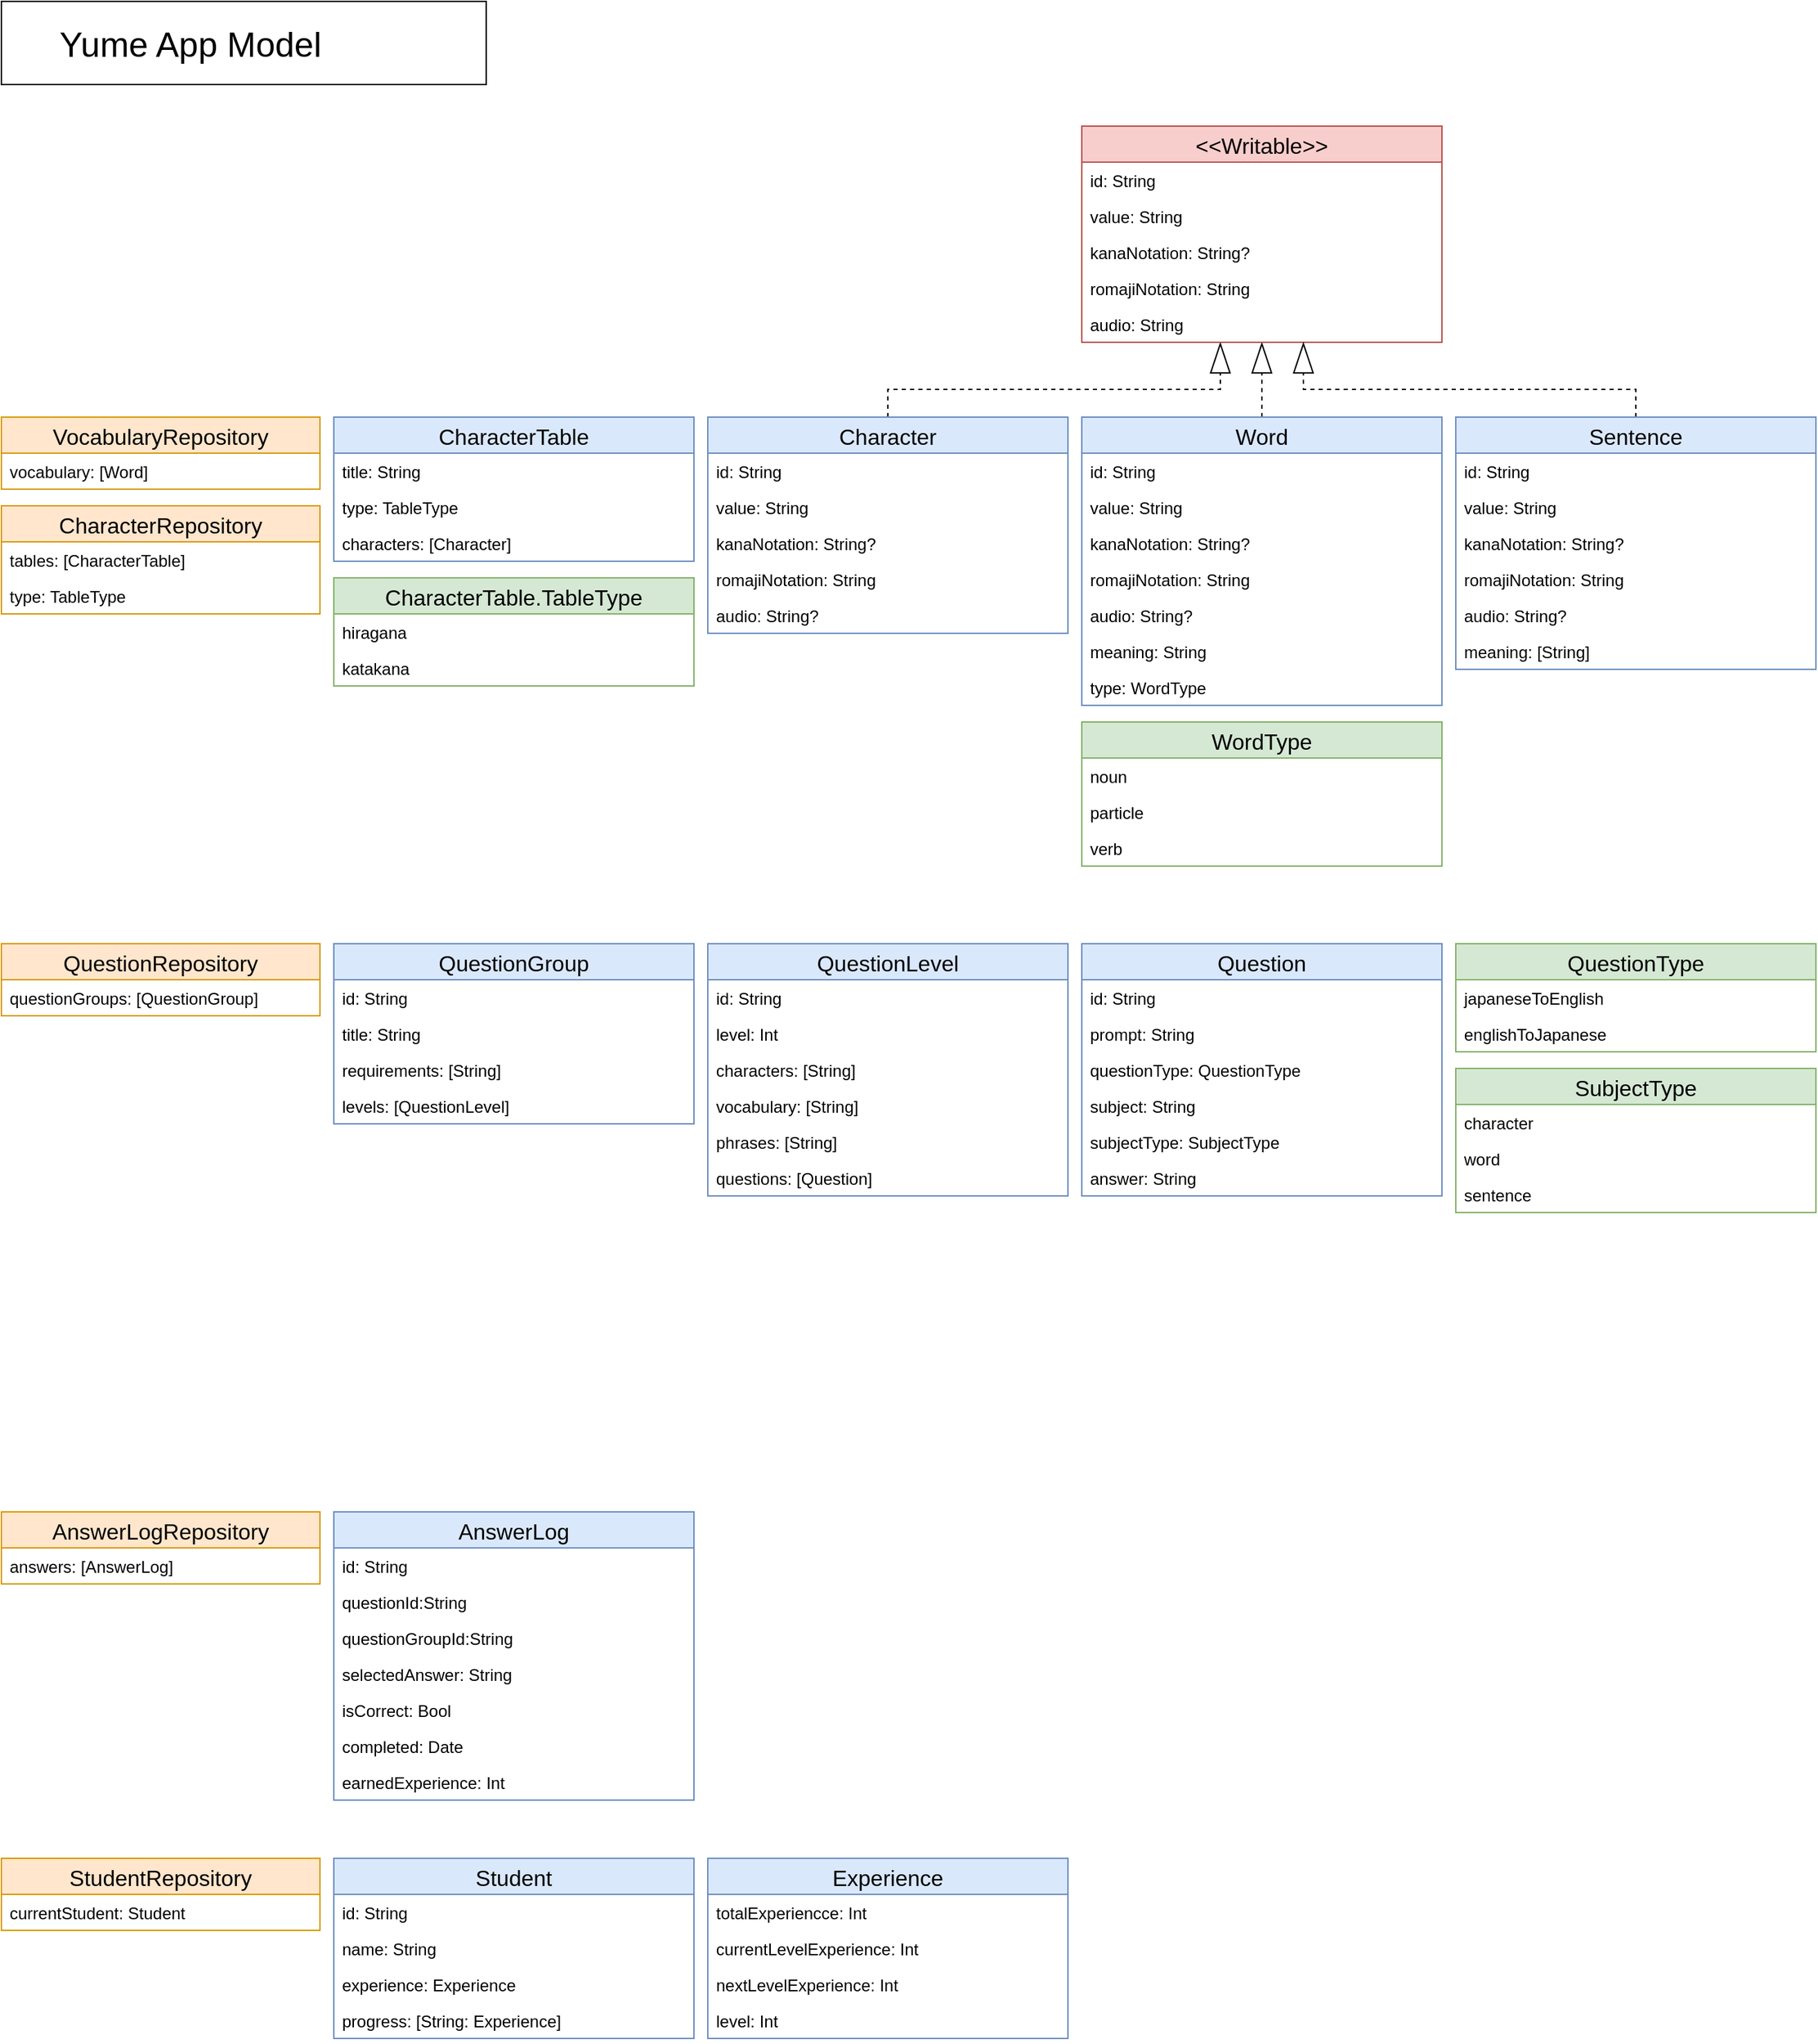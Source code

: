 <mxfile version="12.6.2" type="device"><diagram id="8ukho09movLcisT_4IBn" name="Page-1"><mxGraphModel dx="1650" dy="948" grid="1" gridSize="10" guides="1" tooltips="1" connect="1" arrows="1" fold="1" page="1" pageScale="1" pageWidth="2550" pageHeight="1100" math="0" shadow="0"><root><mxCell id="0"/><mxCell id="1" parent="0"/><mxCell id="_fTM95hlGBz86pGKNipH-49" style="edgeStyle=orthogonalEdgeStyle;rounded=0;orthogonalLoop=1;jettySize=auto;html=1;fontSize=25;dashed=1;endArrow=blockThin;endFill=0;endSize=20;" parent="1" source="_fTM95hlGBz86pGKNipH-1" target="_fTM95hlGBz86pGKNipH-36" edge="1"><mxGeometry relative="1" as="geometry"><Array as="points"><mxPoint x="660" y="300"/><mxPoint x="900" y="300"/></Array></mxGeometry></mxCell><mxCell id="_fTM95hlGBz86pGKNipH-1" value="Character" style="swimlane;fontStyle=0;childLayout=stackLayout;horizontal=1;startSize=26;horizontalStack=0;resizeParent=1;resizeParentMax=0;resizeLast=0;collapsible=1;marginBottom=0;fillColor=#dae8fc;strokeColor=#6c8ebf;fontSize=16;" parent="1" vertex="1"><mxGeometry x="530" y="320" width="260" height="156" as="geometry"/></mxCell><mxCell id="_fTM95hlGBz86pGKNipH-17" value="id: String" style="text;align=left;verticalAlign=top;spacingLeft=4;spacingRight=4;overflow=hidden;rotatable=0;points=[[0,0.5],[1,0.5]];portConstraint=eastwest;" parent="_fTM95hlGBz86pGKNipH-1" vertex="1"><mxGeometry y="26" width="260" height="26" as="geometry"/></mxCell><mxCell id="_fTM95hlGBz86pGKNipH-19" value="value: String" style="text;align=left;verticalAlign=top;spacingLeft=4;spacingRight=4;overflow=hidden;rotatable=0;points=[[0,0.5],[1,0.5]];portConstraint=eastwest;" parent="_fTM95hlGBz86pGKNipH-1" vertex="1"><mxGeometry y="52" width="260" height="26" as="geometry"/></mxCell><mxCell id="_fTM95hlGBz86pGKNipH-20" value="kanaNotation: String?" style="text;align=left;verticalAlign=top;spacingLeft=4;spacingRight=4;overflow=hidden;rotatable=0;points=[[0,0.5],[1,0.5]];portConstraint=eastwest;" parent="_fTM95hlGBz86pGKNipH-1" vertex="1"><mxGeometry y="78" width="260" height="26" as="geometry"/></mxCell><mxCell id="_fTM95hlGBz86pGKNipH-18" value="romajiNotation: String" style="text;align=left;verticalAlign=top;spacingLeft=4;spacingRight=4;overflow=hidden;rotatable=0;points=[[0,0.5],[1,0.5]];portConstraint=eastwest;" parent="_fTM95hlGBz86pGKNipH-1" vertex="1"><mxGeometry y="104" width="260" height="26" as="geometry"/></mxCell><mxCell id="_fTM95hlGBz86pGKNipH-21" value="audio: String?" style="text;align=left;verticalAlign=top;spacingLeft=4;spacingRight=4;overflow=hidden;rotatable=0;points=[[0,0.5],[1,0.5]];portConstraint=eastwest;" parent="_fTM95hlGBz86pGKNipH-1" vertex="1"><mxGeometry y="130" width="260" height="26" as="geometry"/></mxCell><mxCell id="_fTM95hlGBz86pGKNipH-50" style="edgeStyle=orthogonalEdgeStyle;rounded=0;orthogonalLoop=1;jettySize=auto;html=1;fontSize=25;dashed=1;endArrow=blockThin;endFill=0;endSize=20;exitX=0.5;exitY=0;exitDx=0;exitDy=0;" parent="1" source="_fTM95hlGBz86pGKNipH-5" target="_fTM95hlGBz86pGKNipH-36" edge="1"><mxGeometry relative="1" as="geometry"><Array as="points"><mxPoint x="930" y="320"/><mxPoint x="930" y="320"/></Array></mxGeometry></mxCell><mxCell id="_fTM95hlGBz86pGKNipH-5" value="Word" style="swimlane;fontStyle=0;childLayout=stackLayout;horizontal=1;startSize=26;horizontalStack=0;resizeParent=1;resizeParentMax=0;resizeLast=0;collapsible=1;marginBottom=0;fillColor=#dae8fc;strokeColor=#6c8ebf;fontSize=16;" parent="1" vertex="1"><mxGeometry x="800" y="320" width="260" height="208" as="geometry"/></mxCell><mxCell id="_fTM95hlGBz86pGKNipH-6" value="id: String" style="text;align=left;verticalAlign=top;spacingLeft=4;spacingRight=4;overflow=hidden;rotatable=0;points=[[0,0.5],[1,0.5]];portConstraint=eastwest;" parent="_fTM95hlGBz86pGKNipH-5" vertex="1"><mxGeometry y="26" width="260" height="26" as="geometry"/></mxCell><mxCell id="VTPUq92XnDuq-sjGf8QF-19" value="value: String" style="text;align=left;verticalAlign=top;spacingLeft=4;spacingRight=4;overflow=hidden;rotatable=0;points=[[0,0.5],[1,0.5]];portConstraint=eastwest;" vertex="1" parent="_fTM95hlGBz86pGKNipH-5"><mxGeometry y="52" width="260" height="26" as="geometry"/></mxCell><mxCell id="_fTM95hlGBz86pGKNipH-7" value="kanaNotation: String?" style="text;align=left;verticalAlign=top;spacingLeft=4;spacingRight=4;overflow=hidden;rotatable=0;points=[[0,0.5],[1,0.5]];portConstraint=eastwest;" parent="_fTM95hlGBz86pGKNipH-5" vertex="1"><mxGeometry y="78" width="260" height="26" as="geometry"/></mxCell><mxCell id="_fTM95hlGBz86pGKNipH-14" value="romajiNotation: String" style="text;align=left;verticalAlign=top;spacingLeft=4;spacingRight=4;overflow=hidden;rotatable=0;points=[[0,0.5],[1,0.5]];portConstraint=eastwest;" parent="_fTM95hlGBz86pGKNipH-5" vertex="1"><mxGeometry y="104" width="260" height="26" as="geometry"/></mxCell><mxCell id="_fTM95hlGBz86pGKNipH-13" value="audio: String?" style="text;align=left;verticalAlign=top;spacingLeft=4;spacingRight=4;overflow=hidden;rotatable=0;points=[[0,0.5],[1,0.5]];portConstraint=eastwest;" parent="_fTM95hlGBz86pGKNipH-5" vertex="1"><mxGeometry y="130" width="260" height="26" as="geometry"/></mxCell><mxCell id="_fTM95hlGBz86pGKNipH-22" value="meaning: String&#xA;" style="text;align=left;verticalAlign=top;spacingLeft=4;spacingRight=4;overflow=hidden;rotatable=0;points=[[0,0.5],[1,0.5]];portConstraint=eastwest;" parent="_fTM95hlGBz86pGKNipH-5" vertex="1"><mxGeometry y="156" width="260" height="26" as="geometry"/></mxCell><mxCell id="VTPUq92XnDuq-sjGf8QF-28" value="type: WordType" style="text;align=left;verticalAlign=top;spacingLeft=4;spacingRight=4;overflow=hidden;rotatable=0;points=[[0,0.5],[1,0.5]];portConstraint=eastwest;" vertex="1" parent="_fTM95hlGBz86pGKNipH-5"><mxGeometry y="182" width="260" height="26" as="geometry"/></mxCell><mxCell id="_fTM95hlGBz86pGKNipH-32" value="WordType" style="swimlane;fontStyle=0;childLayout=stackLayout;horizontal=1;startSize=26;horizontalStack=0;resizeParent=1;resizeParentMax=0;resizeLast=0;collapsible=1;marginBottom=0;fillColor=#d5e8d4;strokeColor=#82b366;fontSize=16;" parent="1" vertex="1"><mxGeometry x="800" y="540" width="260" height="104" as="geometry"/></mxCell><mxCell id="_fTM95hlGBz86pGKNipH-33" value="noun" style="text;align=left;verticalAlign=top;spacingLeft=4;spacingRight=4;overflow=hidden;rotatable=0;points=[[0,0.5],[1,0.5]];portConstraint=eastwest;" parent="_fTM95hlGBz86pGKNipH-32" vertex="1"><mxGeometry y="26" width="260" height="26" as="geometry"/></mxCell><mxCell id="_fTM95hlGBz86pGKNipH-34" value="particle" style="text;align=left;verticalAlign=top;spacingLeft=4;spacingRight=4;overflow=hidden;rotatable=0;points=[[0,0.5],[1,0.5]];portConstraint=eastwest;" parent="_fTM95hlGBz86pGKNipH-32" vertex="1"><mxGeometry y="52" width="260" height="26" as="geometry"/></mxCell><mxCell id="_fTM95hlGBz86pGKNipH-35" value="verb" style="text;align=left;verticalAlign=top;spacingLeft=4;spacingRight=4;overflow=hidden;rotatable=0;points=[[0,0.5],[1,0.5]];portConstraint=eastwest;" parent="_fTM95hlGBz86pGKNipH-32" vertex="1"><mxGeometry y="78" width="260" height="26" as="geometry"/></mxCell><mxCell id="_fTM95hlGBz86pGKNipH-36" value="&lt;&lt;Writable&gt;&gt;" style="swimlane;fontStyle=0;childLayout=stackLayout;horizontal=1;startSize=26;fillColor=#f8cecc;horizontalStack=0;resizeParent=1;resizeParentMax=0;resizeLast=0;collapsible=1;marginBottom=0;strokeColor=#b85450;fontSize=16;" parent="1" vertex="1"><mxGeometry x="800" y="110" width="260" height="156" as="geometry"/></mxCell><mxCell id="_fTM95hlGBz86pGKNipH-37" value="id: String" style="text;strokeColor=none;fillColor=none;align=left;verticalAlign=top;spacingLeft=4;spacingRight=4;overflow=hidden;rotatable=0;points=[[0,0.5],[1,0.5]];portConstraint=eastwest;" parent="_fTM95hlGBz86pGKNipH-36" vertex="1"><mxGeometry y="26" width="260" height="26" as="geometry"/></mxCell><mxCell id="_fTM95hlGBz86pGKNipH-38" value="value: String" style="text;strokeColor=none;fillColor=none;align=left;verticalAlign=top;spacingLeft=4;spacingRight=4;overflow=hidden;rotatable=0;points=[[0,0.5],[1,0.5]];portConstraint=eastwest;" parent="_fTM95hlGBz86pGKNipH-36" vertex="1"><mxGeometry y="52" width="260" height="26" as="geometry"/></mxCell><mxCell id="_fTM95hlGBz86pGKNipH-39" value="kanaNotation: String?" style="text;strokeColor=none;fillColor=none;align=left;verticalAlign=top;spacingLeft=4;spacingRight=4;overflow=hidden;rotatable=0;points=[[0,0.5],[1,0.5]];portConstraint=eastwest;" parent="_fTM95hlGBz86pGKNipH-36" vertex="1"><mxGeometry y="78" width="260" height="26" as="geometry"/></mxCell><mxCell id="_fTM95hlGBz86pGKNipH-40" value="romajiNotation: String" style="text;strokeColor=none;fillColor=none;align=left;verticalAlign=top;spacingLeft=4;spacingRight=4;overflow=hidden;rotatable=0;points=[[0,0.5],[1,0.5]];portConstraint=eastwest;" parent="_fTM95hlGBz86pGKNipH-36" vertex="1"><mxGeometry y="104" width="260" height="26" as="geometry"/></mxCell><mxCell id="_fTM95hlGBz86pGKNipH-41" value="audio: String" style="text;strokeColor=none;fillColor=none;align=left;verticalAlign=top;spacingLeft=4;spacingRight=4;overflow=hidden;rotatable=0;points=[[0,0.5],[1,0.5]];portConstraint=eastwest;" parent="_fTM95hlGBz86pGKNipH-36" vertex="1"><mxGeometry y="130" width="260" height="26" as="geometry"/></mxCell><mxCell id="_fTM95hlGBz86pGKNipH-42" value="Yume App Model" style="rounded=0;whiteSpace=wrap;html=1;align=left;spacingLeft=40;fontSize=25;" parent="1" vertex="1"><mxGeometry x="20" y="20" width="350" height="60" as="geometry"/></mxCell><mxCell id="_fTM95hlGBz86pGKNipH-53" value="VocabularyRepository" style="swimlane;fontStyle=0;childLayout=stackLayout;horizontal=1;startSize=26;fillColor=#ffe6cc;horizontalStack=0;resizeParent=1;resizeParentMax=0;resizeLast=0;collapsible=1;marginBottom=0;fontSize=16;align=center;strokeColor=#d79b00;" parent="1" vertex="1"><mxGeometry x="20" y="320" width="230" height="52" as="geometry"/></mxCell><mxCell id="_fTM95hlGBz86pGKNipH-54" value="vocabulary: [Word]" style="text;strokeColor=none;fillColor=none;align=left;verticalAlign=top;spacingLeft=4;spacingRight=4;overflow=hidden;rotatable=0;points=[[0,0.5],[1,0.5]];portConstraint=eastwest;" parent="_fTM95hlGBz86pGKNipH-53" vertex="1"><mxGeometry y="26" width="230" height="26" as="geometry"/></mxCell><mxCell id="_fTM95hlGBz86pGKNipH-57" value="CharacterRepository" style="swimlane;fontStyle=0;childLayout=stackLayout;horizontal=1;startSize=26;fillColor=#ffe6cc;horizontalStack=0;resizeParent=1;resizeParentMax=0;resizeLast=0;collapsible=1;marginBottom=0;fontSize=16;align=center;strokeColor=#d79b00;" parent="1" vertex="1"><mxGeometry x="20" y="384" width="230" height="78" as="geometry"/></mxCell><mxCell id="_fTM95hlGBz86pGKNipH-58" value="tables: [CharacterTable]" style="text;strokeColor=none;fillColor=none;align=left;verticalAlign=top;spacingLeft=4;spacingRight=4;overflow=hidden;rotatable=0;points=[[0,0.5],[1,0.5]];portConstraint=eastwest;" parent="_fTM95hlGBz86pGKNipH-57" vertex="1"><mxGeometry y="26" width="230" height="26" as="geometry"/></mxCell><mxCell id="_fTM95hlGBz86pGKNipH-59" value="type: TableType" style="text;strokeColor=none;fillColor=none;align=left;verticalAlign=top;spacingLeft=4;spacingRight=4;overflow=hidden;rotatable=0;points=[[0,0.5],[1,0.5]];portConstraint=eastwest;" parent="_fTM95hlGBz86pGKNipH-57" vertex="1"><mxGeometry y="52" width="230" height="26" as="geometry"/></mxCell><mxCell id="_fTM95hlGBz86pGKNipH-60" value="CharacterTable.TableType" style="swimlane;fontStyle=0;childLayout=stackLayout;horizontal=1;startSize=26;horizontalStack=0;resizeParent=1;resizeParentMax=0;resizeLast=0;collapsible=1;marginBottom=0;fillColor=#d5e8d4;strokeColor=#82b366;fontSize=16;" parent="1" vertex="1"><mxGeometry x="260" y="436" width="260" height="78" as="geometry"/></mxCell><mxCell id="_fTM95hlGBz86pGKNipH-61" value="hiragana" style="text;align=left;verticalAlign=top;spacingLeft=4;spacingRight=4;overflow=hidden;rotatable=0;points=[[0,0.5],[1,0.5]];portConstraint=eastwest;" parent="_fTM95hlGBz86pGKNipH-60" vertex="1"><mxGeometry y="26" width="260" height="26" as="geometry"/></mxCell><mxCell id="_fTM95hlGBz86pGKNipH-62" value="katakana" style="text;align=left;verticalAlign=top;spacingLeft=4;spacingRight=4;overflow=hidden;rotatable=0;points=[[0,0.5],[1,0.5]];portConstraint=eastwest;" parent="_fTM95hlGBz86pGKNipH-60" vertex="1"><mxGeometry y="52" width="260" height="26" as="geometry"/></mxCell><mxCell id="_fTM95hlGBz86pGKNipH-64" value="Question" style="swimlane;fontStyle=0;childLayout=stackLayout;horizontal=1;startSize=26;horizontalStack=0;resizeParent=1;resizeParentMax=0;resizeLast=0;collapsible=1;marginBottom=0;fillColor=#dae8fc;strokeColor=#6c8ebf;fontSize=16;" parent="1" vertex="1"><mxGeometry x="800" y="700" width="260" height="182" as="geometry"/></mxCell><mxCell id="_fTM95hlGBz86pGKNipH-65" value="id: String" style="text;align=left;verticalAlign=top;spacingLeft=4;spacingRight=4;overflow=hidden;rotatable=0;points=[[0,0.5],[1,0.5]];portConstraint=eastwest;" parent="_fTM95hlGBz86pGKNipH-64" vertex="1"><mxGeometry y="26" width="260" height="26" as="geometry"/></mxCell><mxCell id="_fTM95hlGBz86pGKNipH-66" value="prompt: String" style="text;align=left;verticalAlign=top;spacingLeft=4;spacingRight=4;overflow=hidden;rotatable=0;points=[[0,0.5],[1,0.5]];portConstraint=eastwest;" parent="_fTM95hlGBz86pGKNipH-64" vertex="1"><mxGeometry y="52" width="260" height="26" as="geometry"/></mxCell><mxCell id="_fTM95hlGBz86pGKNipH-68" value="questionType: QuestionType" style="text;align=left;verticalAlign=top;spacingLeft=4;spacingRight=4;overflow=hidden;rotatable=0;points=[[0,0.5],[1,0.5]];portConstraint=eastwest;" parent="_fTM95hlGBz86pGKNipH-64" vertex="1"><mxGeometry y="78" width="260" height="26" as="geometry"/></mxCell><mxCell id="_fTM95hlGBz86pGKNipH-75" value="subject: String" style="text;align=left;verticalAlign=top;spacingLeft=4;spacingRight=4;overflow=hidden;rotatable=0;points=[[0,0.5],[1,0.5]];portConstraint=eastwest;" parent="_fTM95hlGBz86pGKNipH-64" vertex="1"><mxGeometry y="104" width="260" height="26" as="geometry"/></mxCell><mxCell id="_fTM95hlGBz86pGKNipH-82" value="subjectType: SubjectType" style="text;align=left;verticalAlign=top;spacingLeft=4;spacingRight=4;overflow=hidden;rotatable=0;points=[[0,0.5],[1,0.5]];portConstraint=eastwest;" parent="_fTM95hlGBz86pGKNipH-64" vertex="1"><mxGeometry y="130" width="260" height="26" as="geometry"/></mxCell><mxCell id="_fTM95hlGBz86pGKNipH-83" value="answer: String" style="text;align=left;verticalAlign=top;spacingLeft=4;spacingRight=4;overflow=hidden;rotatable=0;points=[[0,0.5],[1,0.5]];portConstraint=eastwest;" parent="_fTM95hlGBz86pGKNipH-64" vertex="1"><mxGeometry y="156" width="260" height="26" as="geometry"/></mxCell><mxCell id="_fTM95hlGBz86pGKNipH-71" value="SubjectType" style="swimlane;fontStyle=0;childLayout=stackLayout;horizontal=1;startSize=26;horizontalStack=0;resizeParent=1;resizeParentMax=0;resizeLast=0;collapsible=1;marginBottom=0;fillColor=#d5e8d4;strokeColor=#82b366;fontSize=16;" parent="1" vertex="1"><mxGeometry x="1070" y="790" width="260" height="104" as="geometry"/></mxCell><mxCell id="_fTM95hlGBz86pGKNipH-72" value="character" style="text;align=left;verticalAlign=top;spacingLeft=4;spacingRight=4;overflow=hidden;rotatable=0;points=[[0,0.5],[1,0.5]];portConstraint=eastwest;" parent="_fTM95hlGBz86pGKNipH-71" vertex="1"><mxGeometry y="26" width="260" height="26" as="geometry"/></mxCell><mxCell id="_fTM95hlGBz86pGKNipH-73" value="word" style="text;align=left;verticalAlign=top;spacingLeft=4;spacingRight=4;overflow=hidden;rotatable=0;points=[[0,0.5],[1,0.5]];portConstraint=eastwest;" parent="_fTM95hlGBz86pGKNipH-71" vertex="1"><mxGeometry y="52" width="260" height="26" as="geometry"/></mxCell><mxCell id="_fTM95hlGBz86pGKNipH-79" value="sentence" style="text;align=left;verticalAlign=top;spacingLeft=4;spacingRight=4;overflow=hidden;rotatable=0;points=[[0,0.5],[1,0.5]];portConstraint=eastwest;" parent="_fTM95hlGBz86pGKNipH-71" vertex="1"><mxGeometry y="78" width="260" height="26" as="geometry"/></mxCell><mxCell id="_fTM95hlGBz86pGKNipH-76" value="QuestionType" style="swimlane;fontStyle=0;childLayout=stackLayout;horizontal=1;startSize=26;horizontalStack=0;resizeParent=1;resizeParentMax=0;resizeLast=0;collapsible=1;marginBottom=0;fillColor=#d5e8d4;strokeColor=#82b366;fontSize=16;" parent="1" vertex="1"><mxGeometry x="1070" y="700" width="260" height="78" as="geometry"/></mxCell><mxCell id="_fTM95hlGBz86pGKNipH-77" value="japaneseToEnglish" style="text;align=left;verticalAlign=top;spacingLeft=4;spacingRight=4;overflow=hidden;rotatable=0;points=[[0,0.5],[1,0.5]];portConstraint=eastwest;" parent="_fTM95hlGBz86pGKNipH-76" vertex="1"><mxGeometry y="26" width="260" height="26" as="geometry"/></mxCell><mxCell id="_fTM95hlGBz86pGKNipH-78" value="englishToJapanese" style="text;align=left;verticalAlign=top;spacingLeft=4;spacingRight=4;overflow=hidden;rotatable=0;points=[[0,0.5],[1,0.5]];portConstraint=eastwest;" parent="_fTM95hlGBz86pGKNipH-76" vertex="1"><mxGeometry y="52" width="260" height="26" as="geometry"/></mxCell><mxCell id="_fTM95hlGBz86pGKNipH-84" value="QuestionGroup" style="swimlane;fontStyle=0;childLayout=stackLayout;horizontal=1;startSize=26;horizontalStack=0;resizeParent=1;resizeParentMax=0;resizeLast=0;collapsible=1;marginBottom=0;fillColor=#dae8fc;strokeColor=#6c8ebf;fontSize=16;" parent="1" vertex="1"><mxGeometry x="260" y="700" width="260" height="130" as="geometry"/></mxCell><mxCell id="_fTM95hlGBz86pGKNipH-85" value="id: String" style="text;align=left;verticalAlign=top;spacingLeft=4;spacingRight=4;overflow=hidden;rotatable=0;points=[[0,0.5],[1,0.5]];portConstraint=eastwest;" parent="_fTM95hlGBz86pGKNipH-84" vertex="1"><mxGeometry y="26" width="260" height="26" as="geometry"/></mxCell><mxCell id="_fTM95hlGBz86pGKNipH-86" value="title: String" style="text;align=left;verticalAlign=top;spacingLeft=4;spacingRight=4;overflow=hidden;rotatable=0;points=[[0,0.5],[1,0.5]];portConstraint=eastwest;" parent="_fTM95hlGBz86pGKNipH-84" vertex="1"><mxGeometry y="52" width="260" height="26" as="geometry"/></mxCell><mxCell id="VTPUq92XnDuq-sjGf8QF-44" value="requirements: [String]" style="text;align=left;verticalAlign=top;spacingLeft=4;spacingRight=4;overflow=hidden;rotatable=0;points=[[0,0.5],[1,0.5]];portConstraint=eastwest;" vertex="1" parent="_fTM95hlGBz86pGKNipH-84"><mxGeometry y="78" width="260" height="26" as="geometry"/></mxCell><mxCell id="VTPUq92XnDuq-sjGf8QF-45" value="levels: [QuestionLevel]" style="text;align=left;verticalAlign=top;spacingLeft=4;spacingRight=4;overflow=hidden;rotatable=0;points=[[0,0.5],[1,0.5]];portConstraint=eastwest;" vertex="1" parent="_fTM95hlGBz86pGKNipH-84"><mxGeometry y="104" width="260" height="26" as="geometry"/></mxCell><mxCell id="_fTM95hlGBz86pGKNipH-91" value="AnswerLog" style="swimlane;fontStyle=0;childLayout=stackLayout;horizontal=1;startSize=26;horizontalStack=0;resizeParent=1;resizeParentMax=0;resizeLast=0;collapsible=1;marginBottom=0;fillColor=#dae8fc;strokeColor=#6c8ebf;fontSize=16;" parent="1" vertex="1"><mxGeometry x="260" y="1110" width="260" height="208" as="geometry"/></mxCell><mxCell id="_fTM95hlGBz86pGKNipH-92" value="id: String" style="text;align=left;verticalAlign=top;spacingLeft=4;spacingRight=4;overflow=hidden;rotatable=0;points=[[0,0.5],[1,0.5]];portConstraint=eastwest;" parent="_fTM95hlGBz86pGKNipH-91" vertex="1"><mxGeometry y="26" width="260" height="26" as="geometry"/></mxCell><mxCell id="_fTM95hlGBz86pGKNipH-93" value="questionId:String" style="text;align=left;verticalAlign=top;spacingLeft=4;spacingRight=4;overflow=hidden;rotatable=0;points=[[0,0.5],[1,0.5]];portConstraint=eastwest;" parent="_fTM95hlGBz86pGKNipH-91" vertex="1"><mxGeometry y="52" width="260" height="26" as="geometry"/></mxCell><mxCell id="_fTM95hlGBz86pGKNipH-94" value="questionGroupId:String" style="text;align=left;verticalAlign=top;spacingLeft=4;spacingRight=4;overflow=hidden;rotatable=0;points=[[0,0.5],[1,0.5]];portConstraint=eastwest;" parent="_fTM95hlGBz86pGKNipH-91" vertex="1"><mxGeometry y="78" width="260" height="26" as="geometry"/></mxCell><mxCell id="_fTM95hlGBz86pGKNipH-95" value="selectedAnswer: String" style="text;align=left;verticalAlign=top;spacingLeft=4;spacingRight=4;overflow=hidden;rotatable=0;points=[[0,0.5],[1,0.5]];portConstraint=eastwest;" parent="_fTM95hlGBz86pGKNipH-91" vertex="1"><mxGeometry y="104" width="260" height="26" as="geometry"/></mxCell><mxCell id="_fTM95hlGBz86pGKNipH-96" value="isCorrect: Bool" style="text;align=left;verticalAlign=top;spacingLeft=4;spacingRight=4;overflow=hidden;rotatable=0;points=[[0,0.5],[1,0.5]];portConstraint=eastwest;" parent="_fTM95hlGBz86pGKNipH-91" vertex="1"><mxGeometry y="130" width="260" height="26" as="geometry"/></mxCell><mxCell id="_fTM95hlGBz86pGKNipH-97" value="completed: Date" style="text;align=left;verticalAlign=top;spacingLeft=4;spacingRight=4;overflow=hidden;rotatable=0;points=[[0,0.5],[1,0.5]];portConstraint=eastwest;" parent="_fTM95hlGBz86pGKNipH-91" vertex="1"><mxGeometry y="156" width="260" height="26" as="geometry"/></mxCell><mxCell id="_fTM95hlGBz86pGKNipH-98" value="earnedExperience: Int" style="text;align=left;verticalAlign=top;spacingLeft=4;spacingRight=4;overflow=hidden;rotatable=0;points=[[0,0.5],[1,0.5]];portConstraint=eastwest;" parent="_fTM95hlGBz86pGKNipH-91" vertex="1"><mxGeometry y="182" width="260" height="26" as="geometry"/></mxCell><mxCell id="_fTM95hlGBz86pGKNipH-99" value="QuestionRepository" style="swimlane;fontStyle=0;childLayout=stackLayout;horizontal=1;startSize=26;horizontalStack=0;resizeParent=1;resizeParentMax=0;resizeLast=0;collapsible=1;marginBottom=0;fillColor=#ffe6cc;strokeColor=#d79b00;fontSize=16;" parent="1" vertex="1"><mxGeometry x="20" y="700" width="230" height="52" as="geometry"/></mxCell><mxCell id="_fTM95hlGBz86pGKNipH-100" value="questionGroups: [QuestionGroup]" style="text;align=left;verticalAlign=top;spacingLeft=4;spacingRight=4;overflow=hidden;rotatable=0;points=[[0,0.5],[1,0.5]];portConstraint=eastwest;" parent="_fTM95hlGBz86pGKNipH-99" vertex="1"><mxGeometry y="26" width="230" height="26" as="geometry"/></mxCell><mxCell id="_fTM95hlGBz86pGKNipH-106" value="AnswerLogRepository" style="swimlane;fontStyle=0;childLayout=stackLayout;horizontal=1;startSize=26;horizontalStack=0;resizeParent=1;resizeParentMax=0;resizeLast=0;collapsible=1;marginBottom=0;fillColor=#ffe6cc;strokeColor=#d79b00;fontSize=16;" parent="1" vertex="1"><mxGeometry x="20" y="1110" width="230" height="52" as="geometry"/></mxCell><mxCell id="_fTM95hlGBz86pGKNipH-107" value="answers: [AnswerLog]" style="text;align=left;verticalAlign=top;spacingLeft=4;spacingRight=4;overflow=hidden;rotatable=0;points=[[0,0.5],[1,0.5]];portConstraint=eastwest;" parent="_fTM95hlGBz86pGKNipH-106" vertex="1"><mxGeometry y="26" width="230" height="26" as="geometry"/></mxCell><mxCell id="_fTM95hlGBz86pGKNipH-108" value="Student" style="swimlane;fontStyle=0;childLayout=stackLayout;horizontal=1;startSize=26;horizontalStack=0;resizeParent=1;resizeParentMax=0;resizeLast=0;collapsible=1;marginBottom=0;fillColor=#dae8fc;strokeColor=#6c8ebf;fontSize=16;" parent="1" vertex="1"><mxGeometry x="260" y="1360" width="260" height="130" as="geometry"/></mxCell><mxCell id="_fTM95hlGBz86pGKNipH-109" value="id: String" style="text;align=left;verticalAlign=top;spacingLeft=4;spacingRight=4;overflow=hidden;rotatable=0;points=[[0,0.5],[1,0.5]];portConstraint=eastwest;" parent="_fTM95hlGBz86pGKNipH-108" vertex="1"><mxGeometry y="26" width="260" height="26" as="geometry"/></mxCell><mxCell id="_fTM95hlGBz86pGKNipH-110" value="name: String" style="text;align=left;verticalAlign=top;spacingLeft=4;spacingRight=4;overflow=hidden;rotatable=0;points=[[0,0.5],[1,0.5]];portConstraint=eastwest;" parent="_fTM95hlGBz86pGKNipH-108" vertex="1"><mxGeometry y="52" width="260" height="26" as="geometry"/></mxCell><mxCell id="VTPUq92XnDuq-sjGf8QF-10" value="experience: Experience" style="text;align=left;verticalAlign=top;spacingLeft=4;spacingRight=4;overflow=hidden;rotatable=0;points=[[0,0.5],[1,0.5]];portConstraint=eastwest;" vertex="1" parent="_fTM95hlGBz86pGKNipH-108"><mxGeometry y="78" width="260" height="26" as="geometry"/></mxCell><mxCell id="VTPUq92XnDuq-sjGf8QF-11" value="progress: [String: Experience]" style="text;align=left;verticalAlign=top;spacingLeft=4;spacingRight=4;overflow=hidden;rotatable=0;points=[[0,0.5],[1,0.5]];portConstraint=eastwest;" vertex="1" parent="_fTM95hlGBz86pGKNipH-108"><mxGeometry y="104" width="260" height="26" as="geometry"/></mxCell><mxCell id="_fTM95hlGBz86pGKNipH-119" value="StudentRepository" style="swimlane;fontStyle=0;childLayout=stackLayout;horizontal=1;startSize=26;horizontalStack=0;resizeParent=1;resizeParentMax=0;resizeLast=0;collapsible=1;marginBottom=0;fillColor=#ffe6cc;strokeColor=#d79b00;fontSize=16;" parent="1" vertex="1"><mxGeometry x="20" y="1360" width="230" height="52" as="geometry"/></mxCell><mxCell id="_fTM95hlGBz86pGKNipH-120" value="currentStudent: Student" style="text;align=left;verticalAlign=top;spacingLeft=4;spacingRight=4;overflow=hidden;rotatable=0;points=[[0,0.5],[1,0.5]];portConstraint=eastwest;" parent="_fTM95hlGBz86pGKNipH-119" vertex="1"><mxGeometry y="26" width="230" height="26" as="geometry"/></mxCell><mxCell id="VTPUq92XnDuq-sjGf8QF-3" value="Experience" style="swimlane;fontStyle=0;childLayout=stackLayout;horizontal=1;startSize=26;horizontalStack=0;resizeParent=1;resizeParentMax=0;resizeLast=0;collapsible=1;marginBottom=0;fillColor=#dae8fc;strokeColor=#6c8ebf;fontSize=16;" vertex="1" parent="1"><mxGeometry x="530" y="1360" width="260" height="130" as="geometry"/></mxCell><mxCell id="VTPUq92XnDuq-sjGf8QF-6" value="totalExperiencce: Int" style="text;align=left;verticalAlign=top;spacingLeft=4;spacingRight=4;overflow=hidden;rotatable=0;points=[[0,0.5],[1,0.5]];portConstraint=eastwest;" vertex="1" parent="VTPUq92XnDuq-sjGf8QF-3"><mxGeometry y="26" width="260" height="26" as="geometry"/></mxCell><mxCell id="VTPUq92XnDuq-sjGf8QF-7" value="currentLevelExperience: Int" style="text;align=left;verticalAlign=top;spacingLeft=4;spacingRight=4;overflow=hidden;rotatable=0;points=[[0,0.5],[1,0.5]];portConstraint=eastwest;" vertex="1" parent="VTPUq92XnDuq-sjGf8QF-3"><mxGeometry y="52" width="260" height="26" as="geometry"/></mxCell><mxCell id="VTPUq92XnDuq-sjGf8QF-8" value="nextLevelExperience: Int" style="text;align=left;verticalAlign=top;spacingLeft=4;spacingRight=4;overflow=hidden;rotatable=0;points=[[0,0.5],[1,0.5]];portConstraint=eastwest;" vertex="1" parent="VTPUq92XnDuq-sjGf8QF-3"><mxGeometry y="78" width="260" height="26" as="geometry"/></mxCell><mxCell id="VTPUq92XnDuq-sjGf8QF-9" value="level: Int" style="text;align=left;verticalAlign=top;spacingLeft=4;spacingRight=4;overflow=hidden;rotatable=0;points=[[0,0.5],[1,0.5]];portConstraint=eastwest;" vertex="1" parent="VTPUq92XnDuq-sjGf8QF-3"><mxGeometry y="104" width="260" height="26" as="geometry"/></mxCell><mxCell id="VTPUq92XnDuq-sjGf8QF-25" style="edgeStyle=orthogonalEdgeStyle;rounded=0;orthogonalLoop=1;jettySize=auto;html=1;dashed=1;strokeWidth=1;endSize=20;endArrow=blockThin;endFill=0;jumpStyle=arc;" edge="1" parent="1" source="VTPUq92XnDuq-sjGf8QF-12" target="_fTM95hlGBz86pGKNipH-36"><mxGeometry relative="1" as="geometry"><Array as="points"><mxPoint x="1200" y="300"/><mxPoint x="960" y="300"/></Array></mxGeometry></mxCell><mxCell id="VTPUq92XnDuq-sjGf8QF-12" value="Sentence" style="swimlane;fontStyle=0;childLayout=stackLayout;horizontal=1;startSize=26;horizontalStack=0;resizeParent=1;resizeParentMax=0;resizeLast=0;collapsible=1;marginBottom=0;fillColor=#dae8fc;strokeColor=#6c8ebf;fontSize=16;" vertex="1" parent="1"><mxGeometry x="1070" y="320" width="260" height="182" as="geometry"/></mxCell><mxCell id="VTPUq92XnDuq-sjGf8QF-13" value="id: String" style="text;align=left;verticalAlign=top;spacingLeft=4;spacingRight=4;overflow=hidden;rotatable=0;points=[[0,0.5],[1,0.5]];portConstraint=eastwest;" vertex="1" parent="VTPUq92XnDuq-sjGf8QF-12"><mxGeometry y="26" width="260" height="26" as="geometry"/></mxCell><mxCell id="VTPUq92XnDuq-sjGf8QF-14" value="value: String" style="text;align=left;verticalAlign=top;spacingLeft=4;spacingRight=4;overflow=hidden;rotatable=0;points=[[0,0.5],[1,0.5]];portConstraint=eastwest;" vertex="1" parent="VTPUq92XnDuq-sjGf8QF-12"><mxGeometry y="52" width="260" height="26" as="geometry"/></mxCell><mxCell id="VTPUq92XnDuq-sjGf8QF-15" value="kanaNotation: String?" style="text;align=left;verticalAlign=top;spacingLeft=4;spacingRight=4;overflow=hidden;rotatable=0;points=[[0,0.5],[1,0.5]];portConstraint=eastwest;" vertex="1" parent="VTPUq92XnDuq-sjGf8QF-12"><mxGeometry y="78" width="260" height="26" as="geometry"/></mxCell><mxCell id="VTPUq92XnDuq-sjGf8QF-16" value="romajiNotation: String" style="text;align=left;verticalAlign=top;spacingLeft=4;spacingRight=4;overflow=hidden;rotatable=0;points=[[0,0.5],[1,0.5]];portConstraint=eastwest;" vertex="1" parent="VTPUq92XnDuq-sjGf8QF-12"><mxGeometry y="104" width="260" height="26" as="geometry"/></mxCell><mxCell id="VTPUq92XnDuq-sjGf8QF-17" value="audio: String?" style="text;align=left;verticalAlign=top;spacingLeft=4;spacingRight=4;overflow=hidden;rotatable=0;points=[[0,0.5],[1,0.5]];portConstraint=eastwest;" vertex="1" parent="VTPUq92XnDuq-sjGf8QF-12"><mxGeometry y="130" width="260" height="26" as="geometry"/></mxCell><mxCell id="VTPUq92XnDuq-sjGf8QF-18" value="meaning: [String]&#xA;" style="text;align=left;verticalAlign=top;spacingLeft=4;spacingRight=4;overflow=hidden;rotatable=0;points=[[0,0.5],[1,0.5]];portConstraint=eastwest;" vertex="1" parent="VTPUq92XnDuq-sjGf8QF-12"><mxGeometry y="156" width="260" height="26" as="geometry"/></mxCell><mxCell id="VTPUq92XnDuq-sjGf8QF-29" value="CharacterTable" style="swimlane;fontStyle=0;childLayout=stackLayout;horizontal=1;startSize=26;horizontalStack=0;resizeParent=1;resizeParentMax=0;resizeLast=0;collapsible=1;marginBottom=0;fillColor=#dae8fc;strokeColor=#6c8ebf;fontSize=16;" vertex="1" parent="1"><mxGeometry x="260" y="320" width="260" height="104" as="geometry"/></mxCell><mxCell id="VTPUq92XnDuq-sjGf8QF-30" value="title: String" style="text;align=left;verticalAlign=top;spacingLeft=4;spacingRight=4;overflow=hidden;rotatable=0;points=[[0,0.5],[1,0.5]];portConstraint=eastwest;" vertex="1" parent="VTPUq92XnDuq-sjGf8QF-29"><mxGeometry y="26" width="260" height="26" as="geometry"/></mxCell><mxCell id="VTPUq92XnDuq-sjGf8QF-31" value="type: TableType" style="text;align=left;verticalAlign=top;spacingLeft=4;spacingRight=4;overflow=hidden;rotatable=0;points=[[0,0.5],[1,0.5]];portConstraint=eastwest;" vertex="1" parent="VTPUq92XnDuq-sjGf8QF-29"><mxGeometry y="52" width="260" height="26" as="geometry"/></mxCell><mxCell id="VTPUq92XnDuq-sjGf8QF-32" value="characters: [Character]" style="text;align=left;verticalAlign=top;spacingLeft=4;spacingRight=4;overflow=hidden;rotatable=0;points=[[0,0.5],[1,0.5]];portConstraint=eastwest;" vertex="1" parent="VTPUq92XnDuq-sjGf8QF-29"><mxGeometry y="78" width="260" height="26" as="geometry"/></mxCell><mxCell id="VTPUq92XnDuq-sjGf8QF-36" value="QuestionLevel" style="swimlane;fontStyle=0;childLayout=stackLayout;horizontal=1;startSize=26;horizontalStack=0;resizeParent=1;resizeParentMax=0;resizeLast=0;collapsible=1;marginBottom=0;fillColor=#dae8fc;strokeColor=#6c8ebf;fontSize=16;" vertex="1" parent="1"><mxGeometry x="530" y="700" width="260" height="182" as="geometry"/></mxCell><mxCell id="VTPUq92XnDuq-sjGf8QF-42" value="id: String" style="text;align=left;verticalAlign=top;spacingLeft=4;spacingRight=4;overflow=hidden;rotatable=0;points=[[0,0.5],[1,0.5]];portConstraint=eastwest;" vertex="1" parent="VTPUq92XnDuq-sjGf8QF-36"><mxGeometry y="26" width="260" height="26" as="geometry"/></mxCell><mxCell id="VTPUq92XnDuq-sjGf8QF-38" value="level: Int" style="text;align=left;verticalAlign=top;spacingLeft=4;spacingRight=4;overflow=hidden;rotatable=0;points=[[0,0.5],[1,0.5]];portConstraint=eastwest;" vertex="1" parent="VTPUq92XnDuq-sjGf8QF-36"><mxGeometry y="52" width="260" height="26" as="geometry"/></mxCell><mxCell id="VTPUq92XnDuq-sjGf8QF-39" value="characters: [String]" style="text;align=left;verticalAlign=top;spacingLeft=4;spacingRight=4;overflow=hidden;rotatable=0;points=[[0,0.5],[1,0.5]];portConstraint=eastwest;" vertex="1" parent="VTPUq92XnDuq-sjGf8QF-36"><mxGeometry y="78" width="260" height="26" as="geometry"/></mxCell><mxCell id="VTPUq92XnDuq-sjGf8QF-40" value="vocabulary: [String]&#xA;&#xA;&#xA;" style="text;align=left;verticalAlign=top;spacingLeft=4;spacingRight=4;overflow=hidden;rotatable=0;points=[[0,0.5],[1,0.5]];portConstraint=eastwest;" vertex="1" parent="VTPUq92XnDuq-sjGf8QF-36"><mxGeometry y="104" width="260" height="26" as="geometry"/></mxCell><mxCell id="VTPUq92XnDuq-sjGf8QF-46" value="phrases: [String]" style="text;align=left;verticalAlign=top;spacingLeft=4;spacingRight=4;overflow=hidden;rotatable=0;points=[[0,0.5],[1,0.5]];portConstraint=eastwest;" vertex="1" parent="VTPUq92XnDuq-sjGf8QF-36"><mxGeometry y="130" width="260" height="26" as="geometry"/></mxCell><mxCell id="VTPUq92XnDuq-sjGf8QF-41" value="questions: [Question]" style="text;align=left;verticalAlign=top;spacingLeft=4;spacingRight=4;overflow=hidden;rotatable=0;points=[[0,0.5],[1,0.5]];portConstraint=eastwest;" vertex="1" parent="VTPUq92XnDuq-sjGf8QF-36"><mxGeometry y="156" width="260" height="26" as="geometry"/></mxCell></root></mxGraphModel></diagram></mxfile>
